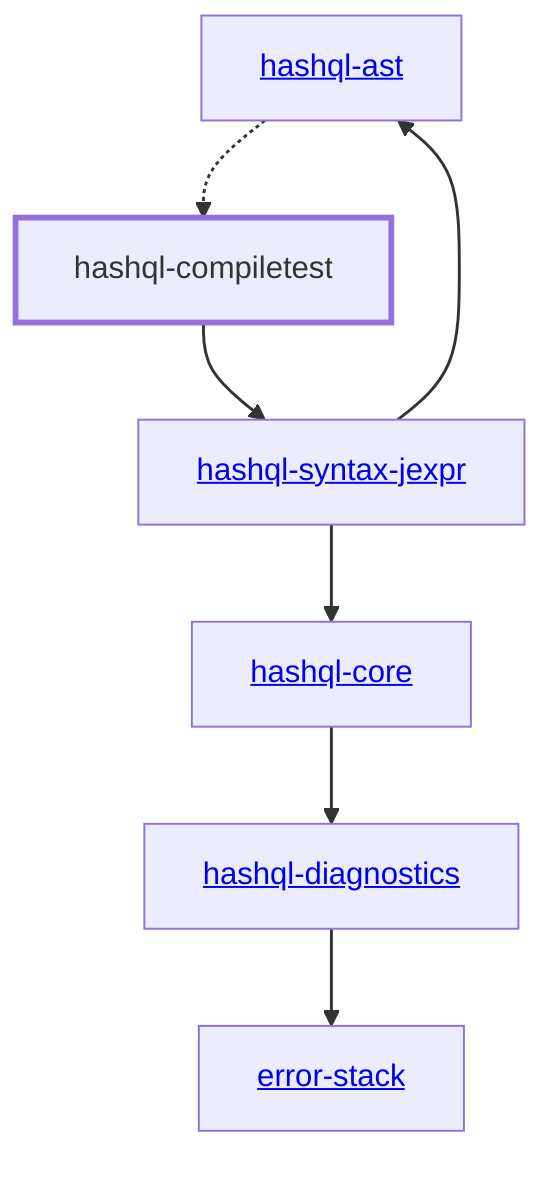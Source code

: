 graph TD
    linkStyle default stroke-width:1.5px
    classDef default stroke-width:1px
    classDef root stroke-width:3px
    classDef dev stroke-width:1px
    classDef build stroke-width:1px
    %% Legend
    %% --> : Normal dependency
    %% -.-> : Dev dependency
    %% ---> : Build dependency
    0[<a href="../hashql_ast">hashql-ast</a>]
    1[hashql-compiletest]
    class 1 root
    2[<a href="../hashql_core">hashql-core</a>]
    3[<a href="../hashql_diagnostics">hashql-diagnostics</a>]
    4[<a href="../hashql_syntax_jexpr">hashql-syntax-jexpr</a>]
    5[<a href="../error_stack">error-stack</a>]
    0 -.-> 1
    1 --> 4
    2 --> 3
    3 --> 5
    4 --> 0
    4 --> 2